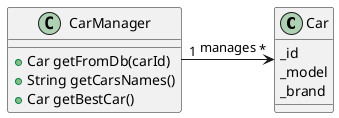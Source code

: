 @startuml solution
class  Car {
    _id
    _model
    _brand
}
class CarManager
CarManager "1" -> "*" Car : manages
CarManager : + Car getFromDb(carId)
CarManager : + String getCarsNames()
CarManager : + Car getBestCar()
@enduml
